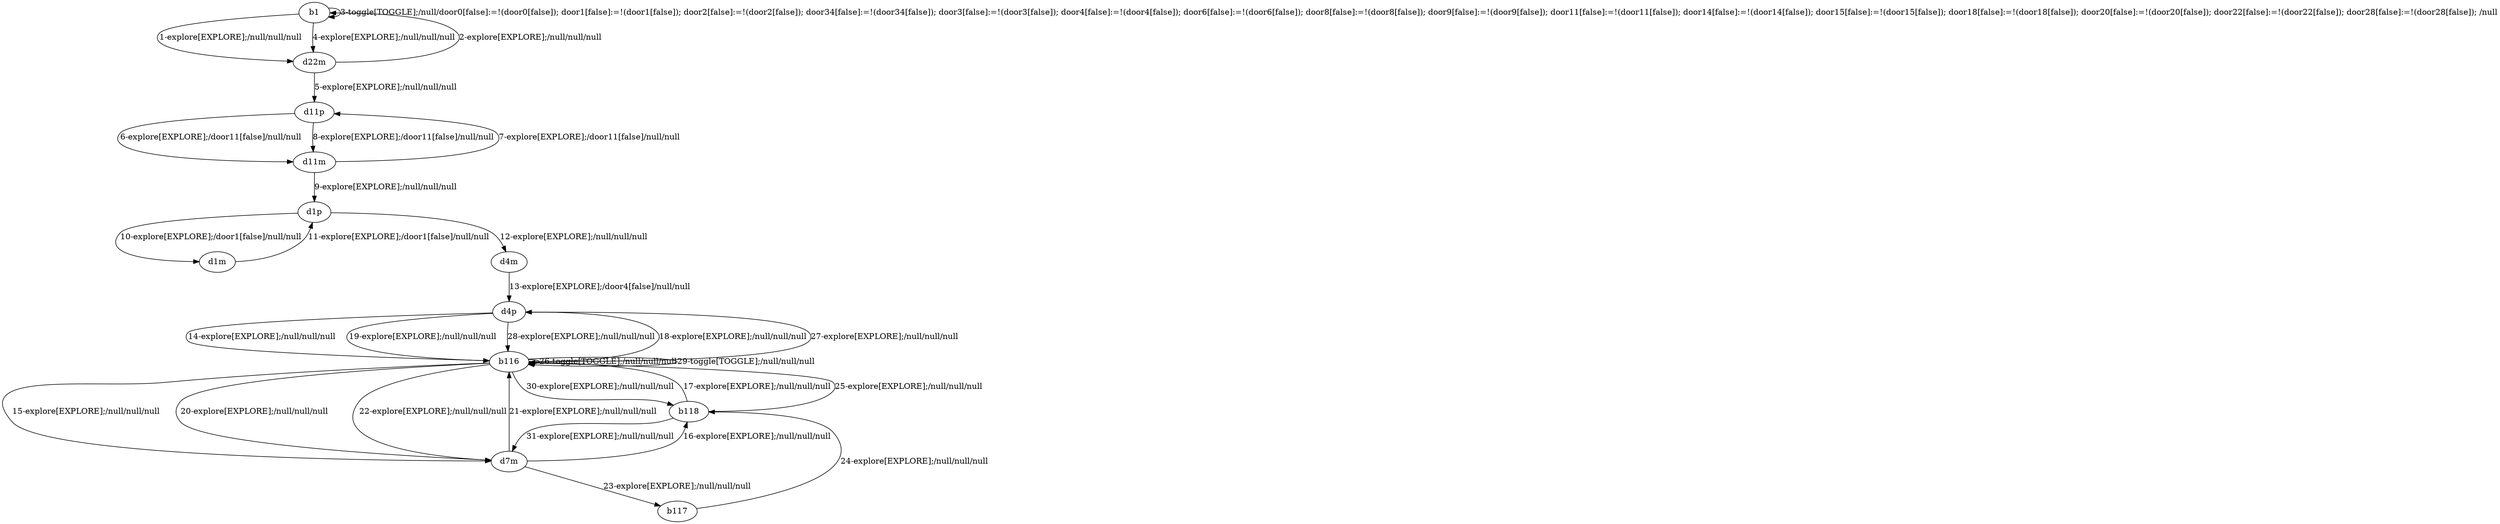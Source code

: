 # Total number of goals covered by this test: 1
# d7m --> b117

digraph g {
"b1" -> "d22m" [label = "1-explore[EXPLORE];/null/null/null"];
"d22m" -> "b1" [label = "2-explore[EXPLORE];/null/null/null"];
"b1" -> "b1" [label = "3-toggle[TOGGLE];/null/door0[false]:=!(door0[false]); door1[false]:=!(door1[false]); door2[false]:=!(door2[false]); door34[false]:=!(door34[false]); door3[false]:=!(door3[false]); door4[false]:=!(door4[false]); door6[false]:=!(door6[false]); door8[false]:=!(door8[false]); door9[false]:=!(door9[false]); door11[false]:=!(door11[false]); door14[false]:=!(door14[false]); door15[false]:=!(door15[false]); door18[false]:=!(door18[false]); door20[false]:=!(door20[false]); door22[false]:=!(door22[false]); door28[false]:=!(door28[false]); /null"];
"b1" -> "d22m" [label = "4-explore[EXPLORE];/null/null/null"];
"d22m" -> "d11p" [label = "5-explore[EXPLORE];/null/null/null"];
"d11p" -> "d11m" [label = "6-explore[EXPLORE];/door11[false]/null/null"];
"d11m" -> "d11p" [label = "7-explore[EXPLORE];/door11[false]/null/null"];
"d11p" -> "d11m" [label = "8-explore[EXPLORE];/door11[false]/null/null"];
"d11m" -> "d1p" [label = "9-explore[EXPLORE];/null/null/null"];
"d1p" -> "d1m" [label = "10-explore[EXPLORE];/door1[false]/null/null"];
"d1m" -> "d1p" [label = "11-explore[EXPLORE];/door1[false]/null/null"];
"d1p" -> "d4m" [label = "12-explore[EXPLORE];/null/null/null"];
"d4m" -> "d4p" [label = "13-explore[EXPLORE];/door4[false]/null/null"];
"d4p" -> "b116" [label = "14-explore[EXPLORE];/null/null/null"];
"b116" -> "d7m" [label = "15-explore[EXPLORE];/null/null/null"];
"d7m" -> "b118" [label = "16-explore[EXPLORE];/null/null/null"];
"b118" -> "b116" [label = "17-explore[EXPLORE];/null/null/null"];
"b116" -> "d4p" [label = "18-explore[EXPLORE];/null/null/null"];
"d4p" -> "b116" [label = "19-explore[EXPLORE];/null/null/null"];
"b116" -> "d7m" [label = "20-explore[EXPLORE];/null/null/null"];
"d7m" -> "b116" [label = "21-explore[EXPLORE];/null/null/null"];
"b116" -> "d7m" [label = "22-explore[EXPLORE];/null/null/null"];
"d7m" -> "b117" [label = "23-explore[EXPLORE];/null/null/null"];
"b117" -> "b118" [label = "24-explore[EXPLORE];/null/null/null"];
"b118" -> "b116" [label = "25-explore[EXPLORE];/null/null/null"];
"b116" -> "b116" [label = "26-toggle[TOGGLE];/null/null/null"];
"b116" -> "d4p" [label = "27-explore[EXPLORE];/null/null/null"];
"d4p" -> "b116" [label = "28-explore[EXPLORE];/null/null/null"];
"b116" -> "b116" [label = "29-toggle[TOGGLE];/null/null/null"];
"b116" -> "b118" [label = "30-explore[EXPLORE];/null/null/null"];
"b118" -> "d7m" [label = "31-explore[EXPLORE];/null/null/null"];
}